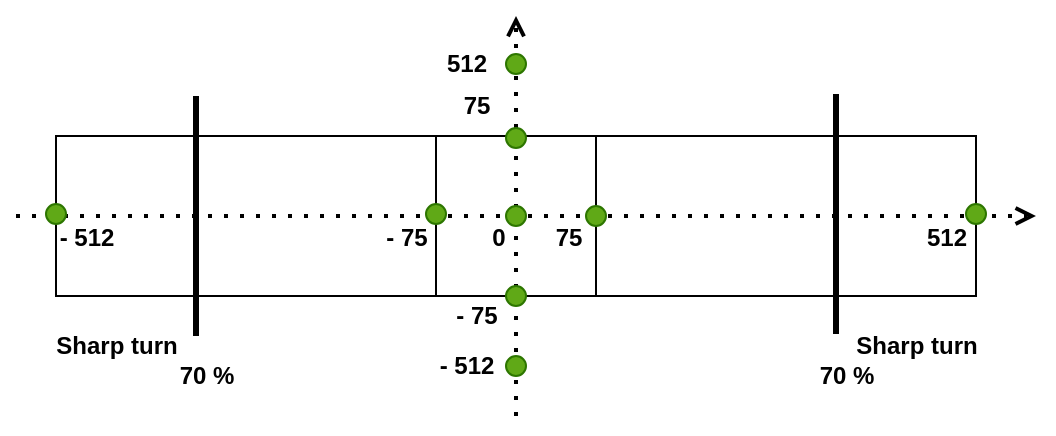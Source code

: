 <mxfile version="27.1.6">
  <diagram name="Page-1" id="Dc-mUwGP-GDSX1sPWJ-V">
    <mxGraphModel dx="679" dy="358" grid="1" gridSize="10" guides="1" tooltips="1" connect="1" arrows="1" fold="1" page="1" pageScale="1" pageWidth="850" pageHeight="1100" math="0" shadow="0">
      <root>
        <mxCell id="0" />
        <mxCell id="1" parent="0" />
        <mxCell id="Ih7WWjUxtGD7TBrJaObF-1" value="" style="whiteSpace=wrap;html=1;aspect=fixed;align=center;" vertex="1" parent="1">
          <mxGeometry x="340" y="310" width="80" height="80" as="geometry" />
        </mxCell>
        <mxCell id="Ih7WWjUxtGD7TBrJaObF-3" value="" style="rounded=0;whiteSpace=wrap;html=1;" vertex="1" parent="1">
          <mxGeometry x="420" y="310" width="190" height="80" as="geometry" />
        </mxCell>
        <mxCell id="Ih7WWjUxtGD7TBrJaObF-4" value="" style="rounded=0;whiteSpace=wrap;html=1;" vertex="1" parent="1">
          <mxGeometry x="150" y="310" width="190" height="80" as="geometry" />
        </mxCell>
        <mxCell id="Ih7WWjUxtGD7TBrJaObF-7" value="" style="endArrow=open;dashed=1;html=1;dashPattern=1 3;strokeWidth=2;rounded=0;endFill=0;" edge="1" parent="1">
          <mxGeometry width="50" height="50" relative="1" as="geometry">
            <mxPoint x="130" y="350" as="sourcePoint" />
            <mxPoint x="640" y="350" as="targetPoint" />
          </mxGeometry>
        </mxCell>
        <mxCell id="Ih7WWjUxtGD7TBrJaObF-8" value="" style="endArrow=open;dashed=1;html=1;dashPattern=1 3;strokeWidth=2;rounded=0;endFill=0;" edge="1" parent="1">
          <mxGeometry width="50" height="50" relative="1" as="geometry">
            <mxPoint x="380" y="450" as="sourcePoint" />
            <mxPoint x="380" y="250" as="targetPoint" />
          </mxGeometry>
        </mxCell>
        <mxCell id="Ih7WWjUxtGD7TBrJaObF-10" value="&lt;b style=&quot;color: rgba(0, 0, 0, 0);&quot;&gt;&lt;span style=&quot;color: light-dark(rgb(0, 0, 0), rgb(0, 204, 0));&quot;&gt;0&lt;/span&gt;&lt;/b&gt;" style="text;html=1;align=center;verticalAlign=middle;resizable=0;points=[];autosize=1;strokeColor=none;fillColor=none;" vertex="1" parent="1">
          <mxGeometry x="356" y="346" width="30" height="30" as="geometry" />
        </mxCell>
        <mxCell id="Ih7WWjUxtGD7TBrJaObF-12" value="" style="ellipse;whiteSpace=wrap;html=1;aspect=fixed;fillColor=#60a917;fontColor=#ffffff;strokeColor=#2D7600;" vertex="1" parent="1">
          <mxGeometry x="335" y="344" width="10" height="10" as="geometry" />
        </mxCell>
        <mxCell id="Ih7WWjUxtGD7TBrJaObF-13" value="" style="ellipse;whiteSpace=wrap;html=1;aspect=fixed;fillColor=#60a917;fontColor=#ffffff;strokeColor=#2D7600;" vertex="1" parent="1">
          <mxGeometry x="375" y="345" width="10" height="10" as="geometry" />
        </mxCell>
        <mxCell id="Ih7WWjUxtGD7TBrJaObF-15" value="" style="ellipse;whiteSpace=wrap;html=1;aspect=fixed;fillColor=#60a917;fontColor=#ffffff;strokeColor=#2D7600;" vertex="1" parent="1">
          <mxGeometry x="145" y="344" width="10" height="10" as="geometry" />
        </mxCell>
        <mxCell id="Ih7WWjUxtGD7TBrJaObF-16" value="" style="ellipse;whiteSpace=wrap;html=1;aspect=fixed;fillColor=#60a917;fontColor=#ffffff;strokeColor=#2D7600;" vertex="1" parent="1">
          <mxGeometry x="375" y="385" width="10" height="10" as="geometry" />
        </mxCell>
        <mxCell id="Ih7WWjUxtGD7TBrJaObF-17" value="" style="ellipse;whiteSpace=wrap;html=1;aspect=fixed;fillColor=#60a917;fontColor=#ffffff;strokeColor=#2D7600;" vertex="1" parent="1">
          <mxGeometry x="375" y="306" width="10" height="10" as="geometry" />
        </mxCell>
        <mxCell id="Ih7WWjUxtGD7TBrJaObF-18" value="" style="ellipse;whiteSpace=wrap;html=1;aspect=fixed;fillColor=#60a917;fontColor=#ffffff;strokeColor=#2D7600;" vertex="1" parent="1">
          <mxGeometry x="415" y="345" width="10" height="10" as="geometry" />
        </mxCell>
        <mxCell id="Ih7WWjUxtGD7TBrJaObF-22" value="" style="ellipse;whiteSpace=wrap;html=1;aspect=fixed;fillColor=#60a917;fontColor=#ffffff;strokeColor=#2D7600;" vertex="1" parent="1">
          <mxGeometry x="375" y="420" width="10" height="10" as="geometry" />
        </mxCell>
        <mxCell id="Ih7WWjUxtGD7TBrJaObF-23" value="" style="ellipse;whiteSpace=wrap;html=1;aspect=fixed;fillColor=#60a917;fontColor=#ffffff;strokeColor=#2D7600;" vertex="1" parent="1">
          <mxGeometry x="375" y="269" width="10" height="10" as="geometry" />
        </mxCell>
        <mxCell id="Ih7WWjUxtGD7TBrJaObF-24" value="" style="ellipse;whiteSpace=wrap;html=1;aspect=fixed;fillColor=#60a917;fontColor=#ffffff;strokeColor=#2D7600;" vertex="1" parent="1">
          <mxGeometry x="605" y="344" width="10" height="10" as="geometry" />
        </mxCell>
        <mxCell id="Ih7WWjUxtGD7TBrJaObF-27" value="&lt;span style=&quot;color: light-dark(rgb(0, 0, 0), rgb(0, 204, 0));&quot;&gt;&lt;b&gt;- 512&lt;/b&gt;&lt;/span&gt;" style="text;html=1;align=center;verticalAlign=middle;resizable=0;points=[];autosize=1;strokeColor=none;fillColor=none;" vertex="1" parent="1">
          <mxGeometry x="140" y="346" width="50" height="30" as="geometry" />
        </mxCell>
        <mxCell id="Ih7WWjUxtGD7TBrJaObF-28" value="&lt;span style=&quot;color: light-dark(rgb(0, 0, 0), rgb(0, 204, 0));&quot;&gt;&lt;b&gt;512&lt;/b&gt;&lt;/span&gt;" style="text;html=1;align=center;verticalAlign=middle;resizable=0;points=[];autosize=1;strokeColor=none;fillColor=none;" vertex="1" parent="1">
          <mxGeometry x="575" y="346" width="40" height="30" as="geometry" />
        </mxCell>
        <mxCell id="Ih7WWjUxtGD7TBrJaObF-29" value="&lt;span style=&quot;color: light-dark(rgb(0, 0, 0), rgb(0, 204, 0));&quot;&gt;&lt;b&gt;- 512&lt;/b&gt;&lt;/span&gt;" style="text;html=1;align=center;verticalAlign=middle;resizable=0;points=[];autosize=1;strokeColor=none;fillColor=none;" vertex="1" parent="1">
          <mxGeometry x="330" y="410" width="50" height="30" as="geometry" />
        </mxCell>
        <mxCell id="Ih7WWjUxtGD7TBrJaObF-30" value="&lt;span style=&quot;color: light-dark(rgb(0, 0, 0), rgb(0, 204, 0));&quot;&gt;&lt;b&gt;512&lt;/b&gt;&lt;/span&gt;" style="text;html=1;align=center;verticalAlign=middle;resizable=0;points=[];autosize=1;strokeColor=none;fillColor=none;" vertex="1" parent="1">
          <mxGeometry x="335" y="259" width="40" height="30" as="geometry" />
        </mxCell>
        <mxCell id="Ih7WWjUxtGD7TBrJaObF-31" value="&lt;span style=&quot;color: light-dark(rgb(0, 0, 0), rgb(0, 204, 0));&quot;&gt;&lt;b&gt;75&lt;/b&gt;&lt;/span&gt;" style="text;html=1;align=center;verticalAlign=middle;resizable=0;points=[];autosize=1;strokeColor=none;fillColor=none;" vertex="1" parent="1">
          <mxGeometry x="386" y="346" width="40" height="30" as="geometry" />
        </mxCell>
        <mxCell id="Ih7WWjUxtGD7TBrJaObF-32" value="&lt;span style=&quot;color: light-dark(rgb(0, 0, 0), rgb(0, 204, 0));&quot;&gt;&lt;b&gt;- 75&lt;/b&gt;&lt;/span&gt;" style="text;html=1;align=center;verticalAlign=middle;resizable=0;points=[];autosize=1;strokeColor=none;fillColor=none;" vertex="1" parent="1">
          <mxGeometry x="305" y="346" width="40" height="30" as="geometry" />
        </mxCell>
        <mxCell id="Ih7WWjUxtGD7TBrJaObF-33" value="&lt;span style=&quot;color: light-dark(rgb(0, 0, 0), rgb(0, 204, 0));&quot;&gt;&lt;b&gt;- 75&lt;/b&gt;&lt;/span&gt;" style="text;html=1;align=center;verticalAlign=middle;resizable=0;points=[];autosize=1;strokeColor=none;fillColor=none;" vertex="1" parent="1">
          <mxGeometry x="340" y="385" width="40" height="30" as="geometry" />
        </mxCell>
        <mxCell id="Ih7WWjUxtGD7TBrJaObF-34" value="&lt;span style=&quot;color: light-dark(rgb(0, 0, 0), rgb(0, 204, 0));&quot;&gt;&lt;b&gt;75&lt;/b&gt;&lt;/span&gt;" style="text;html=1;align=center;verticalAlign=middle;resizable=0;points=[];autosize=1;strokeColor=none;fillColor=none;" vertex="1" parent="1">
          <mxGeometry x="340" y="280" width="40" height="30" as="geometry" />
        </mxCell>
        <mxCell id="Ih7WWjUxtGD7TBrJaObF-38" value="" style="endArrow=none;html=1;rounded=0;strokeWidth=3;" edge="1" parent="1">
          <mxGeometry width="50" height="50" relative="1" as="geometry">
            <mxPoint x="540" y="409" as="sourcePoint" />
            <mxPoint x="540" y="289" as="targetPoint" />
          </mxGeometry>
        </mxCell>
        <mxCell id="Ih7WWjUxtGD7TBrJaObF-40" value="" style="endArrow=none;html=1;rounded=0;strokeWidth=3;" edge="1" parent="1">
          <mxGeometry width="50" height="50" relative="1" as="geometry">
            <mxPoint x="220" y="410" as="sourcePoint" />
            <mxPoint x="220" y="290" as="targetPoint" />
          </mxGeometry>
        </mxCell>
        <mxCell id="Ih7WWjUxtGD7TBrJaObF-41" value="&lt;span style=&quot;color: light-dark(rgb(0, 0, 0), rgb(0, 204, 0));&quot;&gt;&lt;b&gt;70 %&lt;/b&gt;&lt;/span&gt;" style="text;html=1;align=center;verticalAlign=middle;resizable=0;points=[];autosize=1;strokeColor=none;fillColor=none;" vertex="1" parent="1">
          <mxGeometry x="200" y="415" width="50" height="30" as="geometry" />
        </mxCell>
        <mxCell id="Ih7WWjUxtGD7TBrJaObF-42" value="&lt;span style=&quot;color: light-dark(rgb(0, 0, 0), rgb(0, 204, 0));&quot;&gt;&lt;b&gt;70 %&lt;/b&gt;&lt;/span&gt;" style="text;html=1;align=center;verticalAlign=middle;resizable=0;points=[];autosize=1;strokeColor=none;fillColor=none;" vertex="1" parent="1">
          <mxGeometry x="520" y="415" width="50" height="30" as="geometry" />
        </mxCell>
        <mxCell id="Ih7WWjUxtGD7TBrJaObF-43" value="&lt;span style=&quot;color: light-dark(rgb(0, 0, 0), rgb(0, 204, 0));&quot;&gt;&lt;b&gt;Sharp turn&lt;/b&gt;&lt;/span&gt;" style="text;html=1;align=center;verticalAlign=middle;resizable=0;points=[];autosize=1;strokeColor=none;fillColor=none;" vertex="1" parent="1">
          <mxGeometry x="140" y="400" width="80" height="30" as="geometry" />
        </mxCell>
        <mxCell id="Ih7WWjUxtGD7TBrJaObF-44" value="&lt;span style=&quot;color: light-dark(rgb(0, 0, 0), rgb(0, 204, 0));&quot;&gt;&lt;b&gt;Sharp turn&lt;/b&gt;&lt;/span&gt;" style="text;html=1;align=center;verticalAlign=middle;resizable=0;points=[];autosize=1;strokeColor=none;fillColor=none;" vertex="1" parent="1">
          <mxGeometry x="540" y="400" width="80" height="30" as="geometry" />
        </mxCell>
      </root>
    </mxGraphModel>
  </diagram>
</mxfile>
